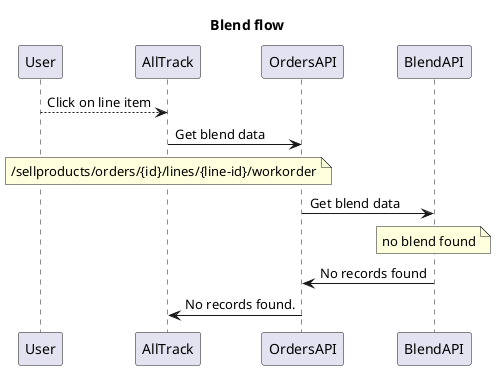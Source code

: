 @startuml
title Blend flow

User --> AllTrack: Click on line item

AllTrack -> OrdersAPI: Get blend data 
note over AllTrack: /sellproducts/orders/{id}/lines/{line-id}/workorder
OrdersAPI -> BlendAPI: Get blend data
note over BlendAPI: no blend found
BlendAPI -> OrdersAPI: No records found
OrdersAPI -> AllTrack: No records found.
@enduml